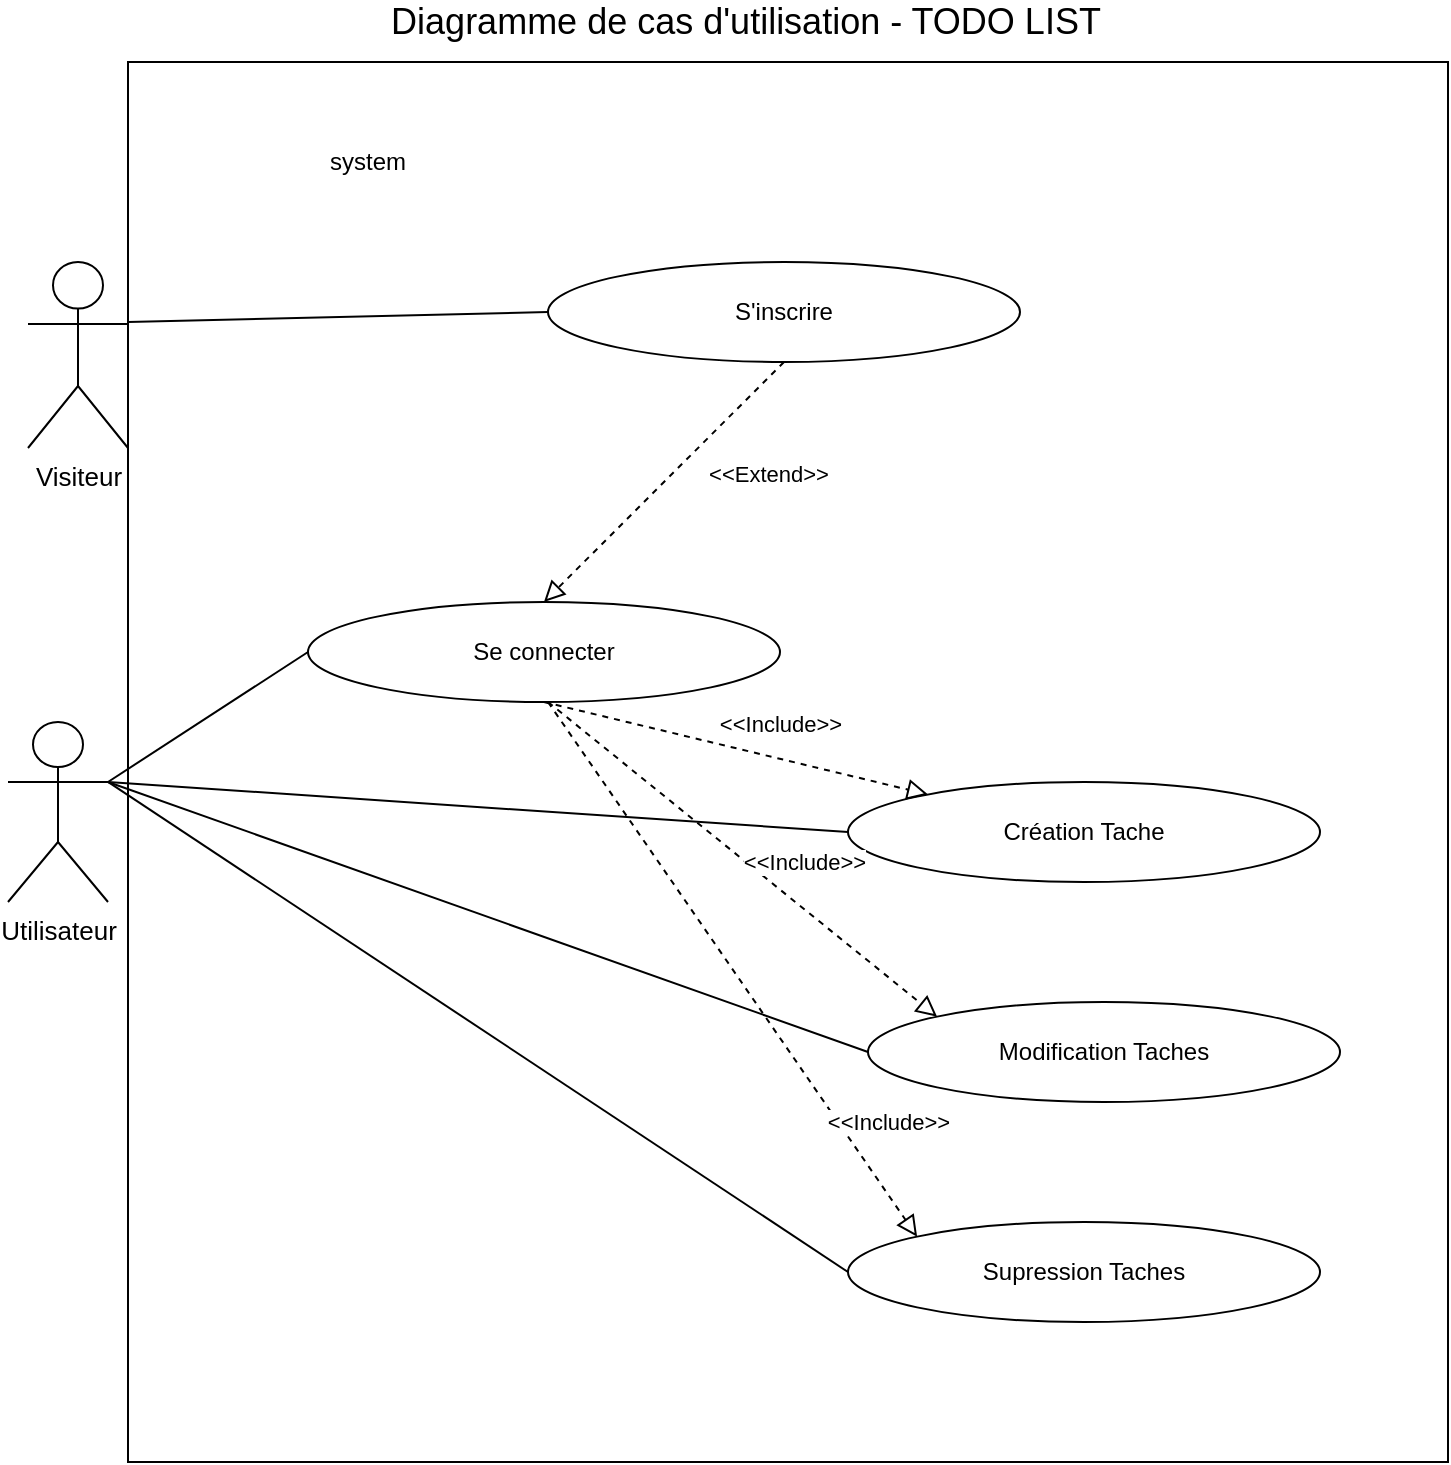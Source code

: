 <mxfile version="16.5.1" type="device"><diagram id="zuO5a0pV6wIuK_RfLabL" name="Page-1"><mxGraphModel dx="1102" dy="865" grid="1" gridSize="10" guides="1" tooltips="1" connect="1" arrows="1" fold="1" page="1" pageScale="1" pageWidth="827" pageHeight="1169" math="0" shadow="0"><root><mxCell id="0"/><mxCell id="1" parent="0"/><mxCell id="d5a3JsBy5mqoS7B36oog-1" value="" style="whiteSpace=wrap;html=1;" parent="1" vertex="1"><mxGeometry x="110" y="160" width="660" height="700" as="geometry"/></mxCell><mxCell id="d5a3JsBy5mqoS7B36oog-2" value="system" style="text;html=1;strokeColor=none;fillColor=none;align=center;verticalAlign=middle;whiteSpace=wrap;rounded=0;" parent="1" vertex="1"><mxGeometry x="210" y="200" width="40" height="20" as="geometry"/></mxCell><mxCell id="d5a3JsBy5mqoS7B36oog-3" value="Diagramme de cas d'utilisation - TODO LIST" style="text;html=1;strokeColor=none;fillColor=none;align=center;verticalAlign=middle;whiteSpace=wrap;rounded=0;fontSize=18;" parent="1" vertex="1"><mxGeometry x="216" y="130" width="406" height="20" as="geometry"/></mxCell><mxCell id="d5a3JsBy5mqoS7B36oog-4" value="Visiteur" style="shape=umlActor;verticalLabelPosition=bottom;labelBackgroundColor=#ffffff;verticalAlign=top;html=1;fontSize=13;" parent="1" vertex="1"><mxGeometry x="60" y="260" width="50" height="93" as="geometry"/></mxCell><mxCell id="d5a3JsBy5mqoS7B36oog-5" value="Utilisateur" style="shape=umlActor;verticalLabelPosition=bottom;labelBackgroundColor=#ffffff;verticalAlign=top;html=1;fontSize=13;" parent="1" vertex="1"><mxGeometry x="50" y="490" width="50" height="90" as="geometry"/></mxCell><mxCell id="d5a3JsBy5mqoS7B36oog-10" value="Modification Taches" style="ellipse;whiteSpace=wrap;html=1;" parent="1" vertex="1"><mxGeometry x="480" y="630" width="236" height="50" as="geometry"/></mxCell><mxCell id="d5a3JsBy5mqoS7B36oog-11" value="Supression Taches" style="ellipse;whiteSpace=wrap;html=1;" parent="1" vertex="1"><mxGeometry x="470" y="740" width="236" height="50" as="geometry"/></mxCell><mxCell id="d5a3JsBy5mqoS7B36oog-17" value="" style="endArrow=none;html=1;entryX=0;entryY=0.5;entryDx=0;entryDy=0;exitX=1;exitY=0.333;exitDx=0;exitDy=0;exitPerimeter=0;" parent="1" source="d5a3JsBy5mqoS7B36oog-5" target="d5a3JsBy5mqoS7B36oog-10" edge="1"><mxGeometry width="50" height="50" relative="1" as="geometry"><mxPoint x="70" y="740" as="sourcePoint"/><mxPoint x="120" y="690" as="targetPoint"/></mxGeometry></mxCell><mxCell id="d5a3JsBy5mqoS7B36oog-18" value="" style="endArrow=none;html=1;entryX=0;entryY=0.5;entryDx=0;entryDy=0;exitX=1;exitY=0.333;exitDx=0;exitDy=0;exitPerimeter=0;" parent="1" source="d5a3JsBy5mqoS7B36oog-5" target="d5a3JsBy5mqoS7B36oog-11" edge="1"><mxGeometry width="50" height="50" relative="1" as="geometry"><mxPoint x="70" y="740" as="sourcePoint"/><mxPoint x="120" y="690" as="targetPoint"/></mxGeometry></mxCell><mxCell id="hKhYgE2gVvYCzo6tRwln-2" value="Création Tache&lt;br&gt;" style="ellipse;whiteSpace=wrap;html=1;" parent="1" vertex="1"><mxGeometry x="470" y="520" width="236" height="50" as="geometry"/></mxCell><mxCell id="hKhYgE2gVvYCzo6tRwln-3" value="" style="endArrow=none;html=1;entryX=0;entryY=0.5;entryDx=0;entryDy=0;exitX=1;exitY=0.333;exitDx=0;exitDy=0;exitPerimeter=0;" parent="1" source="d5a3JsBy5mqoS7B36oog-5" target="hKhYgE2gVvYCzo6tRwln-2" edge="1"><mxGeometry width="50" height="50" relative="1" as="geometry"><mxPoint x="110" y="610" as="sourcePoint"/><mxPoint x="120" y="615" as="targetPoint"/></mxGeometry></mxCell><mxCell id="VFfRMFLb0MyUASfsc6yq-2" value="S'inscrire" style="ellipse;whiteSpace=wrap;html=1;" parent="1" vertex="1"><mxGeometry x="320" y="260" width="236" height="50" as="geometry"/></mxCell><mxCell id="DHNKX8wxUMrHo17Ur6mN-2" value="" style="endArrow=none;html=1;entryX=0;entryY=0.5;entryDx=0;entryDy=0;" parent="1" target="VFfRMFLb0MyUASfsc6yq-2" edge="1"><mxGeometry width="50" height="50" relative="1" as="geometry"><mxPoint x="110" y="290" as="sourcePoint"/><mxPoint x="350" y="265" as="targetPoint"/></mxGeometry></mxCell><mxCell id="RkW0VHdG7n0X6RrzRl41-1" value="Se connecter" style="ellipse;whiteSpace=wrap;html=1;" parent="1" vertex="1"><mxGeometry x="200" y="430" width="236" height="50" as="geometry"/></mxCell><mxCell id="RkW0VHdG7n0X6RrzRl41-2" value="" style="endArrow=none;html=1;entryX=0;entryY=0.5;entryDx=0;entryDy=0;" parent="1" target="RkW0VHdG7n0X6RrzRl41-1" edge="1"><mxGeometry width="50" height="50" relative="1" as="geometry"><mxPoint x="100" y="520" as="sourcePoint"/><mxPoint x="335" y="470" as="targetPoint"/></mxGeometry></mxCell><mxCell id="T1oJzdSkKwE0PGRY4JzD-6" value="" style="endArrow=block;startArrow=none;endFill=0;startFill=0;endSize=8;html=1;verticalAlign=bottom;dashed=1;labelBackgroundColor=none;rounded=0;exitX=0.5;exitY=1;exitDx=0;exitDy=0;" parent="1" source="RkW0VHdG7n0X6RrzRl41-1" target="hKhYgE2gVvYCzo6tRwln-2" edge="1"><mxGeometry width="160" relative="1" as="geometry"><mxPoint x="510" y="480" as="sourcePoint"/><mxPoint x="670" y="480" as="targetPoint"/></mxGeometry></mxCell><mxCell id="T1oJzdSkKwE0PGRY4JzD-9" value="&amp;lt;&amp;lt;Include&amp;gt;&amp;gt;" style="edgeLabel;html=1;align=center;verticalAlign=middle;resizable=0;points=[];" parent="T1oJzdSkKwE0PGRY4JzD-6" vertex="1" connectable="0"><mxGeometry x="-0.121" y="-2" relative="1" as="geometry"><mxPoint x="34" y="-12" as="offset"/></mxGeometry></mxCell><mxCell id="T1oJzdSkKwE0PGRY4JzD-7" value="" style="endArrow=block;startArrow=none;endFill=0;startFill=0;endSize=8;html=1;verticalAlign=bottom;dashed=1;labelBackgroundColor=none;rounded=0;entryX=0;entryY=0;entryDx=0;entryDy=0;" parent="1" target="d5a3JsBy5mqoS7B36oog-10" edge="1"><mxGeometry width="160" relative="1" as="geometry"><mxPoint x="320" y="480" as="sourcePoint"/><mxPoint x="522.043" y="630.003" as="targetPoint"/></mxGeometry></mxCell><mxCell id="T1oJzdSkKwE0PGRY4JzD-8" value="" style="endArrow=block;startArrow=none;endFill=0;startFill=0;endSize=8;html=1;verticalAlign=bottom;dashed=1;labelBackgroundColor=none;rounded=0;entryX=0;entryY=0;entryDx=0;entryDy=0;" parent="1" target="d5a3JsBy5mqoS7B36oog-11" edge="1"><mxGeometry width="160" relative="1" as="geometry"><mxPoint x="320" y="480" as="sourcePoint"/><mxPoint x="510.561" y="747.322" as="targetPoint"/></mxGeometry></mxCell><mxCell id="T1oJzdSkKwE0PGRY4JzD-10" value="&amp;lt;&amp;lt;Include&amp;gt;&amp;gt;" style="edgeLabel;html=1;align=center;verticalAlign=middle;resizable=0;points=[];" parent="1" vertex="1" connectable="0"><mxGeometry x="447.995" y="559.997" as="geometry"/></mxCell><mxCell id="T1oJzdSkKwE0PGRY4JzD-11" value="&amp;lt;&amp;lt;Include&amp;gt;&amp;gt;" style="edgeLabel;html=1;align=center;verticalAlign=middle;resizable=0;points=[];" parent="1" vertex="1" connectable="0"><mxGeometry x="489.995" y="689.997" as="geometry"/></mxCell><mxCell id="T1oJzdSkKwE0PGRY4JzD-13" value="" style="endArrow=block;startArrow=none;endFill=0;startFill=0;endSize=8;html=1;verticalAlign=bottom;dashed=1;labelBackgroundColor=none;rounded=0;exitX=0.5;exitY=1;exitDx=0;exitDy=0;entryX=0.5;entryY=0;entryDx=0;entryDy=0;" parent="1" source="VFfRMFLb0MyUASfsc6yq-2" target="RkW0VHdG7n0X6RrzRl41-1" edge="1"><mxGeometry width="160" relative="1" as="geometry"><mxPoint x="390" y="410" as="sourcePoint"/><mxPoint x="582.043" y="456.233" as="targetPoint"/></mxGeometry></mxCell><mxCell id="T1oJzdSkKwE0PGRY4JzD-14" value="&amp;lt;&amp;lt;Extend&amp;gt;&amp;gt;" style="edgeLabel;html=1;align=center;verticalAlign=middle;resizable=0;points=[];" parent="T1oJzdSkKwE0PGRY4JzD-13" vertex="1" connectable="0"><mxGeometry x="-0.121" y="-2" relative="1" as="geometry"><mxPoint x="46" y="4" as="offset"/></mxGeometry></mxCell></root></mxGraphModel></diagram></mxfile>